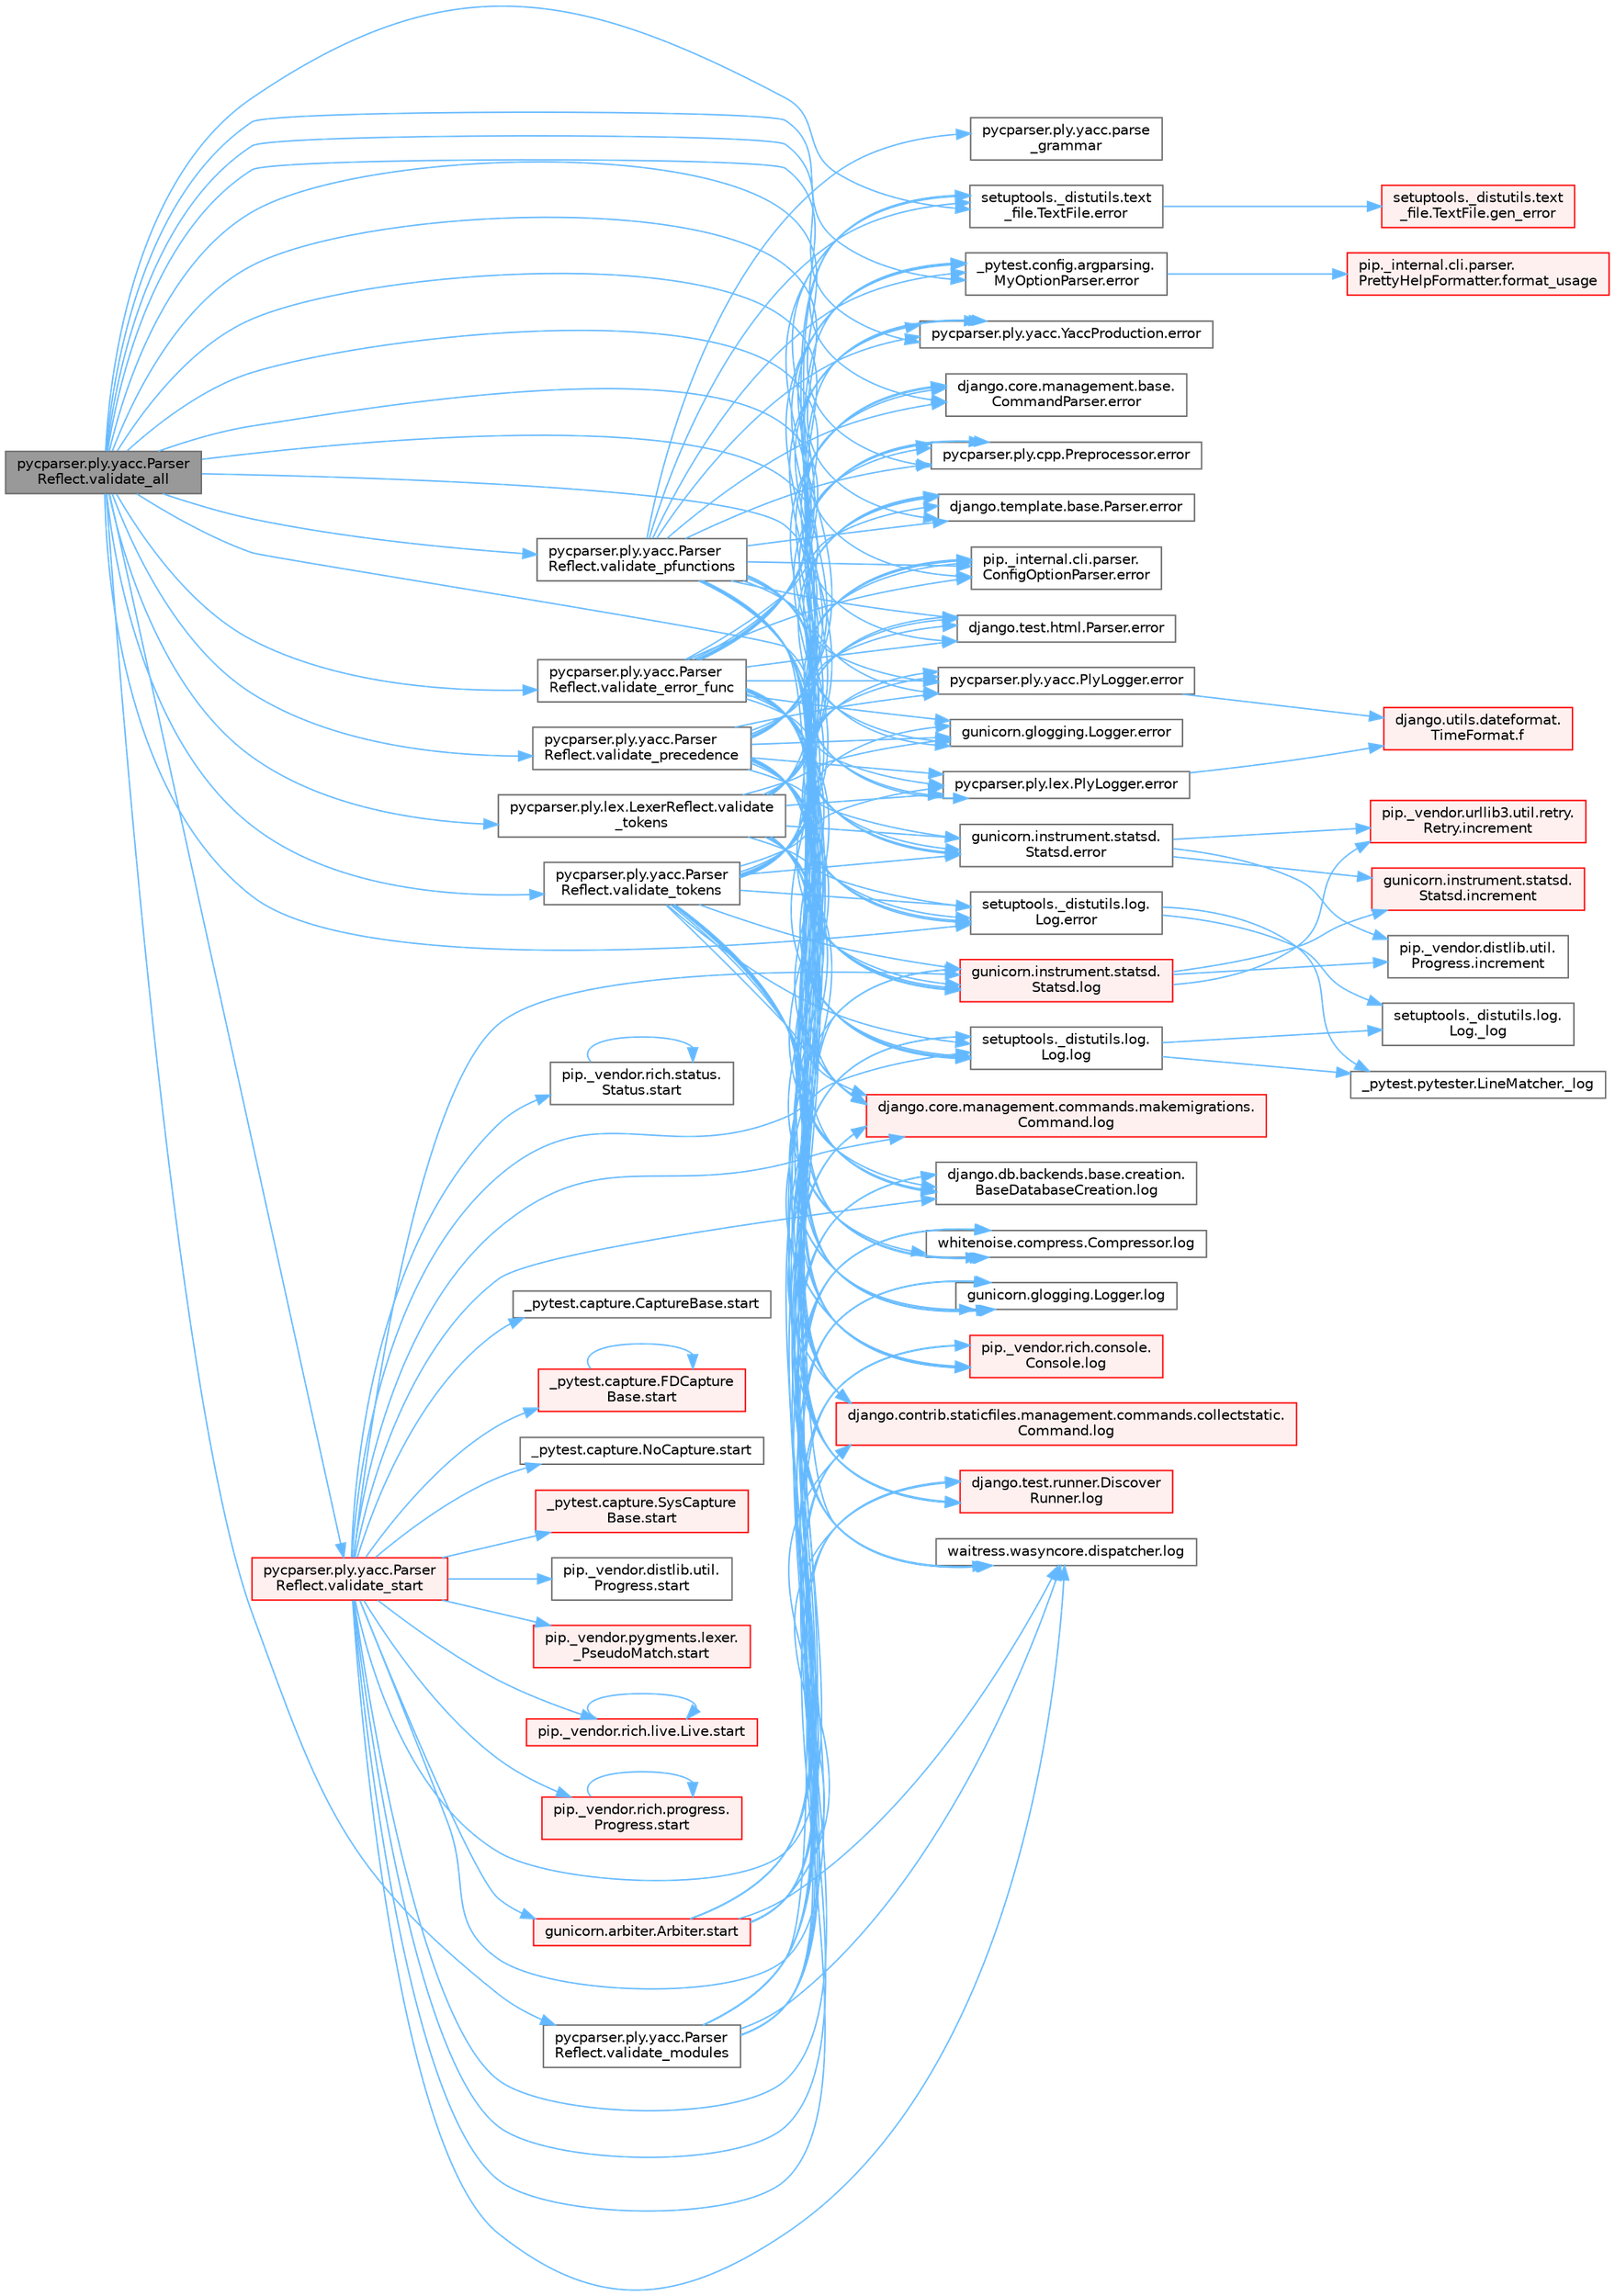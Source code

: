 digraph "pycparser.ply.yacc.ParserReflect.validate_all"
{
 // LATEX_PDF_SIZE
  bgcolor="transparent";
  edge [fontname=Helvetica,fontsize=10,labelfontname=Helvetica,labelfontsize=10];
  node [fontname=Helvetica,fontsize=10,shape=box,height=0.2,width=0.4];
  rankdir="LR";
  Node1 [id="Node000001",label="pycparser.ply.yacc.Parser\lReflect.validate_all",height=0.2,width=0.4,color="gray40", fillcolor="grey60", style="filled", fontcolor="black",tooltip=" "];
  Node1 -> Node2 [id="edge1_Node000001_Node000002",color="steelblue1",style="solid",tooltip=" "];
  Node2 [id="Node000002",label="_pytest.config.argparsing.\lMyOptionParser.error",height=0.2,width=0.4,color="grey40", fillcolor="white", style="filled",URL="$class__pytest_1_1config_1_1argparsing_1_1_my_option_parser.html#afa605e3b10b021d3192df596a2af55e4",tooltip=" "];
  Node2 -> Node3 [id="edge2_Node000002_Node000003",color="steelblue1",style="solid",tooltip=" "];
  Node3 [id="Node000003",label="pip._internal.cli.parser.\lPrettyHelpFormatter.format_usage",height=0.2,width=0.4,color="red", fillcolor="#FFF0F0", style="filled",URL="$classpip_1_1__internal_1_1cli_1_1parser_1_1_pretty_help_formatter.html#af51742b7ae0565bf16937b783af62fb1",tooltip=" "];
  Node1 -> Node5 [id="edge3_Node000001_Node000005",color="steelblue1",style="solid",tooltip=" "];
  Node5 [id="Node000005",label="django.core.management.base.\lCommandParser.error",height=0.2,width=0.4,color="grey40", fillcolor="white", style="filled",URL="$classdjango_1_1core_1_1management_1_1base_1_1_command_parser.html#a8f60524680d1e5c70de7800e59578073",tooltip=" "];
  Node1 -> Node6 [id="edge4_Node000001_Node000006",color="steelblue1",style="solid",tooltip=" "];
  Node6 [id="Node000006",label="django.template.base.Parser.error",height=0.2,width=0.4,color="grey40", fillcolor="white", style="filled",URL="$classdjango_1_1template_1_1base_1_1_parser.html#ad75d5d46d6b8210f6e4dbab08ed53012",tooltip=" "];
  Node1 -> Node7 [id="edge5_Node000001_Node000007",color="steelblue1",style="solid",tooltip=" "];
  Node7 [id="Node000007",label="django.test.html.Parser.error",height=0.2,width=0.4,color="grey40", fillcolor="white", style="filled",URL="$classdjango_1_1test_1_1html_1_1_parser.html#a458164a9296ceed891d67f5fca97ac67",tooltip=" "];
  Node1 -> Node8 [id="edge6_Node000001_Node000008",color="steelblue1",style="solid",tooltip=" "];
  Node8 [id="Node000008",label="gunicorn.glogging.Logger.error",height=0.2,width=0.4,color="grey40", fillcolor="white", style="filled",URL="$classgunicorn_1_1glogging_1_1_logger.html#aeecb84dbc46a550d08e0ae8618d8b72c",tooltip=" "];
  Node1 -> Node9 [id="edge7_Node000001_Node000009",color="steelblue1",style="solid",tooltip=" "];
  Node9 [id="Node000009",label="gunicorn.instrument.statsd.\lStatsd.error",height=0.2,width=0.4,color="grey40", fillcolor="white", style="filled",URL="$classgunicorn_1_1instrument_1_1statsd_1_1_statsd.html#a00ca379c910e5842719e48e617504c12",tooltip=" "];
  Node9 -> Node10 [id="edge8_Node000009_Node000010",color="steelblue1",style="solid",tooltip=" "];
  Node10 [id="Node000010",label="gunicorn.instrument.statsd.\lStatsd.increment",height=0.2,width=0.4,color="red", fillcolor="#FFF0F0", style="filled",URL="$classgunicorn_1_1instrument_1_1statsd_1_1_statsd.html#a5527687726a051a5182ee13a842b08fd",tooltip=" "];
  Node9 -> Node12 [id="edge9_Node000009_Node000012",color="steelblue1",style="solid",tooltip=" "];
  Node12 [id="Node000012",label="pip._vendor.distlib.util.\lProgress.increment",height=0.2,width=0.4,color="grey40", fillcolor="white", style="filled",URL="$classpip_1_1__vendor_1_1distlib_1_1util_1_1_progress.html#a197ffd4ac8a74898742a6cde5b4c5466",tooltip=" "];
  Node9 -> Node13 [id="edge10_Node000009_Node000013",color="steelblue1",style="solid",tooltip=" "];
  Node13 [id="Node000013",label="pip._vendor.urllib3.util.retry.\lRetry.increment",height=0.2,width=0.4,color="red", fillcolor="#FFF0F0", style="filled",URL="$classpip_1_1__vendor_1_1urllib3_1_1util_1_1retry_1_1_retry.html#a88dd993ccb2ef4b2bfa9ad0571374b12",tooltip=" "];
  Node1 -> Node3134 [id="edge11_Node000001_Node003134",color="steelblue1",style="solid",tooltip=" "];
  Node3134 [id="Node003134",label="pip._internal.cli.parser.\lConfigOptionParser.error",height=0.2,width=0.4,color="grey40", fillcolor="white", style="filled",URL="$classpip_1_1__internal_1_1cli_1_1parser_1_1_config_option_parser.html#a7f476706a72ac9c0f9862fff54f800b6",tooltip=" "];
  Node1 -> Node3135 [id="edge12_Node000001_Node003135",color="steelblue1",style="solid",tooltip=" "];
  Node3135 [id="Node003135",label="pycparser.ply.cpp.Preprocessor.error",height=0.2,width=0.4,color="grey40", fillcolor="white", style="filled",URL="$classpycparser_1_1ply_1_1cpp_1_1_preprocessor.html#a7e1ac62be845481431f1eba28c7c4dff",tooltip=" "];
  Node1 -> Node3136 [id="edge13_Node000001_Node003136",color="steelblue1",style="solid",tooltip=" "];
  Node3136 [id="Node003136",label="pycparser.ply.lex.PlyLogger.error",height=0.2,width=0.4,color="grey40", fillcolor="white", style="filled",URL="$classpycparser_1_1ply_1_1lex_1_1_ply_logger.html#acd6be9709e7b404943ae36e163141b25",tooltip=" "];
  Node3136 -> Node3137 [id="edge14_Node003136_Node003137",color="steelblue1",style="solid",tooltip=" "];
  Node3137 [id="Node003137",label="django.utils.dateformat.\lTimeFormat.f",height=0.2,width=0.4,color="red", fillcolor="#FFF0F0", style="filled",URL="$classdjango_1_1utils_1_1dateformat_1_1_time_format.html#a917dbc4f3103e5d9dd416fce475b48a8",tooltip=" "];
  Node1 -> Node3138 [id="edge15_Node000001_Node003138",color="steelblue1",style="solid",tooltip=" "];
  Node3138 [id="Node003138",label="pycparser.ply.yacc.PlyLogger.error",height=0.2,width=0.4,color="grey40", fillcolor="white", style="filled",URL="$classpycparser_1_1ply_1_1yacc_1_1_ply_logger.html#af6aeffc66660a97dae0fbedefc30be02",tooltip=" "];
  Node3138 -> Node3137 [id="edge16_Node003138_Node003137",color="steelblue1",style="solid",tooltip=" "];
  Node1 -> Node3139 [id="edge17_Node000001_Node003139",color="steelblue1",style="solid",tooltip=" "];
  Node3139 [id="Node003139",label="pycparser.ply.yacc.YaccProduction.error",height=0.2,width=0.4,color="grey40", fillcolor="white", style="filled",URL="$classpycparser_1_1ply_1_1yacc_1_1_yacc_production.html#afad8b69a6e498ad76e964d1d258fec4b",tooltip=" "];
  Node1 -> Node3140 [id="edge18_Node000001_Node003140",color="steelblue1",style="solid",tooltip=" "];
  Node3140 [id="Node003140",label="setuptools._distutils.log.\lLog.error",height=0.2,width=0.4,color="grey40", fillcolor="white", style="filled",URL="$classsetuptools_1_1__distutils_1_1log_1_1_log.html#a7bd864699d7c02ad3de0c09a76dee94f",tooltip=" "];
  Node3140 -> Node1288 [id="edge19_Node003140_Node001288",color="steelblue1",style="solid",tooltip=" "];
  Node1288 [id="Node001288",label="_pytest.pytester.LineMatcher._log",height=0.2,width=0.4,color="grey40", fillcolor="white", style="filled",URL="$class__pytest_1_1pytester_1_1_line_matcher.html#a8783ff706e976340d529c3c012831254",tooltip=" "];
  Node3140 -> Node1289 [id="edge20_Node003140_Node001289",color="steelblue1",style="solid",tooltip=" "];
  Node1289 [id="Node001289",label="setuptools._distutils.log.\lLog._log",height=0.2,width=0.4,color="grey40", fillcolor="white", style="filled",URL="$classsetuptools_1_1__distutils_1_1log_1_1_log.html#a4a1ffe6fd0ad53057d8ea48b2ca6e471",tooltip=" "];
  Node1 -> Node3141 [id="edge21_Node000001_Node003141",color="steelblue1",style="solid",tooltip=" "];
  Node3141 [id="Node003141",label="setuptools._distutils.text\l_file.TextFile.error",height=0.2,width=0.4,color="grey40", fillcolor="white", style="filled",URL="$classsetuptools_1_1__distutils_1_1text__file_1_1_text_file.html#a670e0e2eae86ae71f328552dfcf2f451",tooltip=" "];
  Node3141 -> Node2320 [id="edge22_Node003141_Node002320",color="steelblue1",style="solid",tooltip=" "];
  Node2320 [id="Node002320",label="setuptools._distutils.text\l_file.TextFile.gen_error",height=0.2,width=0.4,color="red", fillcolor="#FFF0F0", style="filled",URL="$classsetuptools_1_1__distutils_1_1text__file_1_1_text_file.html#a9991fa038bd382ef25b2e21b0dcc422d",tooltip=" "];
  Node1 -> Node4526 [id="edge23_Node000001_Node004526",color="steelblue1",style="solid",tooltip=" "];
  Node4526 [id="Node004526",label="pycparser.ply.yacc.Parser\lReflect.validate_error_func",height=0.2,width=0.4,color="grey40", fillcolor="white", style="filled",URL="$classpycparser_1_1ply_1_1yacc_1_1_parser_reflect.html#abb7904164b127d4246ed5a91ddf741a8",tooltip=" "];
  Node4526 -> Node2 [id="edge24_Node004526_Node000002",color="steelblue1",style="solid",tooltip=" "];
  Node4526 -> Node5 [id="edge25_Node004526_Node000005",color="steelblue1",style="solid",tooltip=" "];
  Node4526 -> Node6 [id="edge26_Node004526_Node000006",color="steelblue1",style="solid",tooltip=" "];
  Node4526 -> Node7 [id="edge27_Node004526_Node000007",color="steelblue1",style="solid",tooltip=" "];
  Node4526 -> Node8 [id="edge28_Node004526_Node000008",color="steelblue1",style="solid",tooltip=" "];
  Node4526 -> Node9 [id="edge29_Node004526_Node000009",color="steelblue1",style="solid",tooltip=" "];
  Node4526 -> Node3134 [id="edge30_Node004526_Node003134",color="steelblue1",style="solid",tooltip=" "];
  Node4526 -> Node3135 [id="edge31_Node004526_Node003135",color="steelblue1",style="solid",tooltip=" "];
  Node4526 -> Node3136 [id="edge32_Node004526_Node003136",color="steelblue1",style="solid",tooltip=" "];
  Node4526 -> Node3138 [id="edge33_Node004526_Node003138",color="steelblue1",style="solid",tooltip=" "];
  Node4526 -> Node3139 [id="edge34_Node004526_Node003139",color="steelblue1",style="solid",tooltip=" "];
  Node4526 -> Node3140 [id="edge35_Node004526_Node003140",color="steelblue1",style="solid",tooltip=" "];
  Node4526 -> Node3141 [id="edge36_Node004526_Node003141",color="steelblue1",style="solid",tooltip=" "];
  Node4526 -> Node1118 [id="edge37_Node004526_Node001118",color="steelblue1",style="solid",tooltip=" "];
  Node1118 [id="Node001118",label="django.contrib.staticfiles.management.commands.collectstatic.\lCommand.log",height=0.2,width=0.4,color="red", fillcolor="#FFF0F0", style="filled",URL="$classdjango_1_1contrib_1_1staticfiles_1_1management_1_1commands_1_1collectstatic_1_1_command.html#a0e93191b90ee0993e3286343d0b2de0e",tooltip=" "];
  Node4526 -> Node1120 [id="edge38_Node004526_Node001120",color="steelblue1",style="solid",tooltip=" "];
  Node1120 [id="Node001120",label="django.core.management.commands.makemigrations.\lCommand.log",height=0.2,width=0.4,color="red", fillcolor="#FFF0F0", style="filled",URL="$classdjango_1_1core_1_1management_1_1commands_1_1makemigrations_1_1_command.html#a0409d121552878a7416460dba8274880",tooltip=" "];
  Node4526 -> Node1122 [id="edge39_Node004526_Node001122",color="steelblue1",style="solid",tooltip=" "];
  Node1122 [id="Node001122",label="django.db.backends.base.creation.\lBaseDatabaseCreation.log",height=0.2,width=0.4,color="grey40", fillcolor="white", style="filled",URL="$classdjango_1_1db_1_1backends_1_1base_1_1creation_1_1_base_database_creation.html#ac297ec931db5ec68c271ec0d91be7183",tooltip=" "];
  Node4526 -> Node1123 [id="edge40_Node004526_Node001123",color="steelblue1",style="solid",tooltip=" "];
  Node1123 [id="Node001123",label="django.test.runner.Discover\lRunner.log",height=0.2,width=0.4,color="red", fillcolor="#FFF0F0", style="filled",URL="$classdjango_1_1test_1_1runner_1_1_discover_runner.html#af5ad8e2895b3f0c5e0a6d7113199d641",tooltip=" "];
  Node4526 -> Node1124 [id="edge41_Node004526_Node001124",color="steelblue1",style="solid",tooltip=" "];
  Node1124 [id="Node001124",label="gunicorn.glogging.Logger.log",height=0.2,width=0.4,color="grey40", fillcolor="white", style="filled",URL="$classgunicorn_1_1glogging_1_1_logger.html#ad6941dede526094643dd02c53c3449b0",tooltip=" "];
  Node4526 -> Node1125 [id="edge42_Node004526_Node001125",color="steelblue1",style="solid",tooltip=" "];
  Node1125 [id="Node001125",label="gunicorn.instrument.statsd.\lStatsd.log",height=0.2,width=0.4,color="red", fillcolor="#FFF0F0", style="filled",URL="$classgunicorn_1_1instrument_1_1statsd_1_1_statsd.html#ab99145cf0b7c66dbcebcbdcbd44b4953",tooltip=" "];
  Node1125 -> Node10 [id="edge43_Node001125_Node000010",color="steelblue1",style="solid",tooltip=" "];
  Node1125 -> Node12 [id="edge44_Node001125_Node000012",color="steelblue1",style="solid",tooltip=" "];
  Node1125 -> Node13 [id="edge45_Node001125_Node000013",color="steelblue1",style="solid",tooltip=" "];
  Node4526 -> Node1128 [id="edge46_Node004526_Node001128",color="steelblue1",style="solid",tooltip=" "];
  Node1128 [id="Node001128",label="pip._vendor.rich.console.\lConsole.log",height=0.2,width=0.4,color="red", fillcolor="#FFF0F0", style="filled",URL="$classpip_1_1__vendor_1_1rich_1_1console_1_1_console.html#af9c77e39f9413fc2b134c60cfa23b0f1",tooltip=" "];
  Node4526 -> Node1287 [id="edge47_Node004526_Node001287",color="steelblue1",style="solid",tooltip=" "];
  Node1287 [id="Node001287",label="setuptools._distutils.log.\lLog.log",height=0.2,width=0.4,color="grey40", fillcolor="white", style="filled",URL="$classsetuptools_1_1__distutils_1_1log_1_1_log.html#af651bf90098b3f6c9f3913b91f0eda70",tooltip=" "];
  Node1287 -> Node1288 [id="edge48_Node001287_Node001288",color="steelblue1",style="solid",tooltip=" "];
  Node1287 -> Node1289 [id="edge49_Node001287_Node001289",color="steelblue1",style="solid",tooltip=" "];
  Node4526 -> Node1290 [id="edge50_Node004526_Node001290",color="steelblue1",style="solid",tooltip=" "];
  Node1290 [id="Node001290",label="waitress.wasyncore.dispatcher.log",height=0.2,width=0.4,color="grey40", fillcolor="white", style="filled",URL="$classwaitress_1_1wasyncore_1_1dispatcher.html#ab4786338f40a0cf9e9df45b57d4c0a63",tooltip=" "];
  Node4526 -> Node1291 [id="edge51_Node004526_Node001291",color="steelblue1",style="solid",tooltip=" "];
  Node1291 [id="Node001291",label="whitenoise.compress.Compressor.log",height=0.2,width=0.4,color="grey40", fillcolor="white", style="filled",URL="$classwhitenoise_1_1compress_1_1_compressor.html#aa70a9f98a4387e4d394529c17cdbee27",tooltip=" "];
  Node1 -> Node4527 [id="edge52_Node000001_Node004527",color="steelblue1",style="solid",tooltip=" "];
  Node4527 [id="Node004527",label="pycparser.ply.yacc.Parser\lReflect.validate_modules",height=0.2,width=0.4,color="grey40", fillcolor="white", style="filled",URL="$classpycparser_1_1ply_1_1yacc_1_1_parser_reflect.html#a1674351043d19c724e814f88bcf98abb",tooltip=" "];
  Node4527 -> Node1118 [id="edge53_Node004527_Node001118",color="steelblue1",style="solid",tooltip=" "];
  Node4527 -> Node1120 [id="edge54_Node004527_Node001120",color="steelblue1",style="solid",tooltip=" "];
  Node4527 -> Node1122 [id="edge55_Node004527_Node001122",color="steelblue1",style="solid",tooltip=" "];
  Node4527 -> Node1123 [id="edge56_Node004527_Node001123",color="steelblue1",style="solid",tooltip=" "];
  Node4527 -> Node1124 [id="edge57_Node004527_Node001124",color="steelblue1",style="solid",tooltip=" "];
  Node4527 -> Node1125 [id="edge58_Node004527_Node001125",color="steelblue1",style="solid",tooltip=" "];
  Node4527 -> Node1128 [id="edge59_Node004527_Node001128",color="steelblue1",style="solid",tooltip=" "];
  Node4527 -> Node1287 [id="edge60_Node004527_Node001287",color="steelblue1",style="solid",tooltip=" "];
  Node4527 -> Node1290 [id="edge61_Node004527_Node001290",color="steelblue1",style="solid",tooltip=" "];
  Node4527 -> Node1291 [id="edge62_Node004527_Node001291",color="steelblue1",style="solid",tooltip=" "];
  Node1 -> Node4528 [id="edge63_Node000001_Node004528",color="steelblue1",style="solid",tooltip=" "];
  Node4528 [id="Node004528",label="pycparser.ply.yacc.Parser\lReflect.validate_pfunctions",height=0.2,width=0.4,color="grey40", fillcolor="white", style="filled",URL="$classpycparser_1_1ply_1_1yacc_1_1_parser_reflect.html#ad6caed0ceb47c1d26816271401d68b32",tooltip=" "];
  Node4528 -> Node2 [id="edge64_Node004528_Node000002",color="steelblue1",style="solid",tooltip=" "];
  Node4528 -> Node5 [id="edge65_Node004528_Node000005",color="steelblue1",style="solid",tooltip=" "];
  Node4528 -> Node6 [id="edge66_Node004528_Node000006",color="steelblue1",style="solid",tooltip=" "];
  Node4528 -> Node7 [id="edge67_Node004528_Node000007",color="steelblue1",style="solid",tooltip=" "];
  Node4528 -> Node8 [id="edge68_Node004528_Node000008",color="steelblue1",style="solid",tooltip=" "];
  Node4528 -> Node9 [id="edge69_Node004528_Node000009",color="steelblue1",style="solid",tooltip=" "];
  Node4528 -> Node3134 [id="edge70_Node004528_Node003134",color="steelblue1",style="solid",tooltip=" "];
  Node4528 -> Node3135 [id="edge71_Node004528_Node003135",color="steelblue1",style="solid",tooltip=" "];
  Node4528 -> Node3136 [id="edge72_Node004528_Node003136",color="steelblue1",style="solid",tooltip=" "];
  Node4528 -> Node3138 [id="edge73_Node004528_Node003138",color="steelblue1",style="solid",tooltip=" "];
  Node4528 -> Node3139 [id="edge74_Node004528_Node003139",color="steelblue1",style="solid",tooltip=" "];
  Node4528 -> Node3140 [id="edge75_Node004528_Node003140",color="steelblue1",style="solid",tooltip=" "];
  Node4528 -> Node3141 [id="edge76_Node004528_Node003141",color="steelblue1",style="solid",tooltip=" "];
  Node4528 -> Node1118 [id="edge77_Node004528_Node001118",color="steelblue1",style="solid",tooltip=" "];
  Node4528 -> Node1120 [id="edge78_Node004528_Node001120",color="steelblue1",style="solid",tooltip=" "];
  Node4528 -> Node1122 [id="edge79_Node004528_Node001122",color="steelblue1",style="solid",tooltip=" "];
  Node4528 -> Node1123 [id="edge80_Node004528_Node001123",color="steelblue1",style="solid",tooltip=" "];
  Node4528 -> Node1124 [id="edge81_Node004528_Node001124",color="steelblue1",style="solid",tooltip=" "];
  Node4528 -> Node1125 [id="edge82_Node004528_Node001125",color="steelblue1",style="solid",tooltip=" "];
  Node4528 -> Node1128 [id="edge83_Node004528_Node001128",color="steelblue1",style="solid",tooltip=" "];
  Node4528 -> Node1287 [id="edge84_Node004528_Node001287",color="steelblue1",style="solid",tooltip=" "];
  Node4528 -> Node1290 [id="edge85_Node004528_Node001290",color="steelblue1",style="solid",tooltip=" "];
  Node4528 -> Node1291 [id="edge86_Node004528_Node001291",color="steelblue1",style="solid",tooltip=" "];
  Node4528 -> Node4529 [id="edge87_Node004528_Node004529",color="steelblue1",style="solid",tooltip=" "];
  Node4529 [id="Node004529",label="pycparser.ply.yacc.parse\l_grammar",height=0.2,width=0.4,color="grey40", fillcolor="white", style="filled",URL="$namespacepycparser_1_1ply_1_1yacc.html#acc8ff811f7c18905b7d7565aae04bb14",tooltip=" "];
  Node1 -> Node4530 [id="edge88_Node000001_Node004530",color="steelblue1",style="solid",tooltip=" "];
  Node4530 [id="Node004530",label="pycparser.ply.yacc.Parser\lReflect.validate_precedence",height=0.2,width=0.4,color="grey40", fillcolor="white", style="filled",URL="$classpycparser_1_1ply_1_1yacc_1_1_parser_reflect.html#a21d35acc015ce3c629247dc491dd9d20",tooltip=" "];
  Node4530 -> Node2 [id="edge89_Node004530_Node000002",color="steelblue1",style="solid",tooltip=" "];
  Node4530 -> Node5 [id="edge90_Node004530_Node000005",color="steelblue1",style="solid",tooltip=" "];
  Node4530 -> Node6 [id="edge91_Node004530_Node000006",color="steelblue1",style="solid",tooltip=" "];
  Node4530 -> Node7 [id="edge92_Node004530_Node000007",color="steelblue1",style="solid",tooltip=" "];
  Node4530 -> Node8 [id="edge93_Node004530_Node000008",color="steelblue1",style="solid",tooltip=" "];
  Node4530 -> Node9 [id="edge94_Node004530_Node000009",color="steelblue1",style="solid",tooltip=" "];
  Node4530 -> Node3134 [id="edge95_Node004530_Node003134",color="steelblue1",style="solid",tooltip=" "];
  Node4530 -> Node3135 [id="edge96_Node004530_Node003135",color="steelblue1",style="solid",tooltip=" "];
  Node4530 -> Node3136 [id="edge97_Node004530_Node003136",color="steelblue1",style="solid",tooltip=" "];
  Node4530 -> Node3138 [id="edge98_Node004530_Node003138",color="steelblue1",style="solid",tooltip=" "];
  Node4530 -> Node3139 [id="edge99_Node004530_Node003139",color="steelblue1",style="solid",tooltip=" "];
  Node4530 -> Node3140 [id="edge100_Node004530_Node003140",color="steelblue1",style="solid",tooltip=" "];
  Node4530 -> Node3141 [id="edge101_Node004530_Node003141",color="steelblue1",style="solid",tooltip=" "];
  Node4530 -> Node1118 [id="edge102_Node004530_Node001118",color="steelblue1",style="solid",tooltip=" "];
  Node4530 -> Node1120 [id="edge103_Node004530_Node001120",color="steelblue1",style="solid",tooltip=" "];
  Node4530 -> Node1122 [id="edge104_Node004530_Node001122",color="steelblue1",style="solid",tooltip=" "];
  Node4530 -> Node1123 [id="edge105_Node004530_Node001123",color="steelblue1",style="solid",tooltip=" "];
  Node4530 -> Node1124 [id="edge106_Node004530_Node001124",color="steelblue1",style="solid",tooltip=" "];
  Node4530 -> Node1125 [id="edge107_Node004530_Node001125",color="steelblue1",style="solid",tooltip=" "];
  Node4530 -> Node1128 [id="edge108_Node004530_Node001128",color="steelblue1",style="solid",tooltip=" "];
  Node4530 -> Node1287 [id="edge109_Node004530_Node001287",color="steelblue1",style="solid",tooltip=" "];
  Node4530 -> Node1290 [id="edge110_Node004530_Node001290",color="steelblue1",style="solid",tooltip=" "];
  Node4530 -> Node1291 [id="edge111_Node004530_Node001291",color="steelblue1",style="solid",tooltip=" "];
  Node1 -> Node4531 [id="edge112_Node000001_Node004531",color="steelblue1",style="solid",tooltip=" "];
  Node4531 [id="Node004531",label="pycparser.ply.yacc.Parser\lReflect.validate_start",height=0.2,width=0.4,color="red", fillcolor="#FFF0F0", style="filled",URL="$classpycparser_1_1ply_1_1yacc_1_1_parser_reflect.html#a5f433e8fcd5e9bd8361b6be3458e8b7f",tooltip=" "];
  Node4531 -> Node1118 [id="edge113_Node004531_Node001118",color="steelblue1",style="solid",tooltip=" "];
  Node4531 -> Node1120 [id="edge114_Node004531_Node001120",color="steelblue1",style="solid",tooltip=" "];
  Node4531 -> Node1122 [id="edge115_Node004531_Node001122",color="steelblue1",style="solid",tooltip=" "];
  Node4531 -> Node1123 [id="edge116_Node004531_Node001123",color="steelblue1",style="solid",tooltip=" "];
  Node4531 -> Node1124 [id="edge117_Node004531_Node001124",color="steelblue1",style="solid",tooltip=" "];
  Node4531 -> Node1125 [id="edge118_Node004531_Node001125",color="steelblue1",style="solid",tooltip=" "];
  Node4531 -> Node1128 [id="edge119_Node004531_Node001128",color="steelblue1",style="solid",tooltip=" "];
  Node4531 -> Node1287 [id="edge120_Node004531_Node001287",color="steelblue1",style="solid",tooltip=" "];
  Node4531 -> Node1290 [id="edge121_Node004531_Node001290",color="steelblue1",style="solid",tooltip=" "];
  Node4531 -> Node1291 [id="edge122_Node004531_Node001291",color="steelblue1",style="solid",tooltip=" "];
  Node4531 -> Node1282 [id="edge123_Node004531_Node001282",color="steelblue1",style="solid",tooltip=" "];
  Node1282 [id="Node001282",label="_pytest.capture.CaptureBase.start",height=0.2,width=0.4,color="grey40", fillcolor="white", style="filled",URL="$class__pytest_1_1capture_1_1_capture_base.html#aa950255d21f396239be8f4f8ce14e8c9",tooltip=" "];
  Node4531 -> Node1283 [id="edge124_Node004531_Node001283",color="steelblue1",style="solid",tooltip=" "];
  Node1283 [id="Node001283",label="_pytest.capture.FDCapture\lBase.start",height=0.2,width=0.4,color="red", fillcolor="#FFF0F0", style="filled",URL="$class__pytest_1_1capture_1_1_f_d_capture_base.html#a2222a82f00c20f3946eaa6d6830b2acb",tooltip=" "];
  Node1283 -> Node1283 [id="edge125_Node001283_Node001283",color="steelblue1",style="solid",tooltip=" "];
  Node4531 -> Node1284 [id="edge126_Node004531_Node001284",color="steelblue1",style="solid",tooltip=" "];
  Node1284 [id="Node001284",label="_pytest.capture.NoCapture.start",height=0.2,width=0.4,color="grey40", fillcolor="white", style="filled",URL="$class__pytest_1_1capture_1_1_no_capture.html#a4bf9401cf575894cabf249a3d0d358e1",tooltip=" "];
  Node4531 -> Node1285 [id="edge127_Node004531_Node001285",color="steelblue1",style="solid",tooltip=" "];
  Node1285 [id="Node001285",label="_pytest.capture.SysCapture\lBase.start",height=0.2,width=0.4,color="red", fillcolor="#FFF0F0", style="filled",URL="$class__pytest_1_1capture_1_1_sys_capture_base.html#a6b073e20650b42405958221a49a44f1b",tooltip=" "];
  Node4531 -> Node1286 [id="edge128_Node004531_Node001286",color="steelblue1",style="solid",tooltip=" "];
  Node1286 [id="Node001286",label="gunicorn.arbiter.Arbiter.start",height=0.2,width=0.4,color="red", fillcolor="#FFF0F0", style="filled",URL="$classgunicorn_1_1arbiter_1_1_arbiter.html#a9abc475f491622dde84515bdde802f2e",tooltip=" "];
  Node1286 -> Node1118 [id="edge129_Node001286_Node001118",color="steelblue1",style="solid",tooltip=" "];
  Node1286 -> Node1120 [id="edge130_Node001286_Node001120",color="steelblue1",style="solid",tooltip=" "];
  Node1286 -> Node1122 [id="edge131_Node001286_Node001122",color="steelblue1",style="solid",tooltip=" "];
  Node1286 -> Node1123 [id="edge132_Node001286_Node001123",color="steelblue1",style="solid",tooltip=" "];
  Node1286 -> Node1124 [id="edge133_Node001286_Node001124",color="steelblue1",style="solid",tooltip=" "];
  Node1286 -> Node1125 [id="edge134_Node001286_Node001125",color="steelblue1",style="solid",tooltip=" "];
  Node1286 -> Node1128 [id="edge135_Node001286_Node001128",color="steelblue1",style="solid",tooltip=" "];
  Node1286 -> Node1287 [id="edge136_Node001286_Node001287",color="steelblue1",style="solid",tooltip=" "];
  Node1286 -> Node1290 [id="edge137_Node001286_Node001290",color="steelblue1",style="solid",tooltip=" "];
  Node1286 -> Node1291 [id="edge138_Node001286_Node001291",color="steelblue1",style="solid",tooltip=" "];
  Node4531 -> Node1293 [id="edge139_Node004531_Node001293",color="steelblue1",style="solid",tooltip=" "];
  Node1293 [id="Node001293",label="pip._vendor.distlib.util.\lProgress.start",height=0.2,width=0.4,color="grey40", fillcolor="white", style="filled",URL="$classpip_1_1__vendor_1_1distlib_1_1util_1_1_progress.html#ac37fb847f1e87d43ede785ef076f64c4",tooltip=" "];
  Node4531 -> Node1294 [id="edge140_Node004531_Node001294",color="steelblue1",style="solid",tooltip=" "];
  Node1294 [id="Node001294",label="pip._vendor.pygments.lexer.\l_PseudoMatch.start",height=0.2,width=0.4,color="red", fillcolor="#FFF0F0", style="filled",URL="$classpip_1_1__vendor_1_1pygments_1_1lexer_1_1___pseudo_match.html#a0dab1b29c0e2ed959d3494125b5a1bdc",tooltip=" "];
  Node4531 -> Node1295 [id="edge141_Node004531_Node001295",color="steelblue1",style="solid",tooltip=" "];
  Node1295 [id="Node001295",label="pip._vendor.rich.live.Live.start",height=0.2,width=0.4,color="red", fillcolor="#FFF0F0", style="filled",URL="$classpip_1_1__vendor_1_1rich_1_1live_1_1_live.html#a7216ec35a1494a83ed749407ef4e0c40",tooltip=" "];
  Node1295 -> Node1295 [id="edge142_Node001295_Node001295",color="steelblue1",style="solid",tooltip=" "];
  Node4531 -> Node3800 [id="edge143_Node004531_Node003800",color="steelblue1",style="solid",tooltip=" "];
  Node3800 [id="Node003800",label="pip._vendor.rich.progress.\lProgress.start",height=0.2,width=0.4,color="red", fillcolor="#FFF0F0", style="filled",URL="$classpip_1_1__vendor_1_1rich_1_1progress_1_1_progress.html#ad90c9b221cd715a310f6421a8fbe9f91",tooltip=" "];
  Node3800 -> Node3800 [id="edge144_Node003800_Node003800",color="steelblue1",style="solid",tooltip=" "];
  Node4531 -> Node3801 [id="edge145_Node004531_Node003801",color="steelblue1",style="solid",tooltip=" "];
  Node3801 [id="Node003801",label="pip._vendor.rich.status.\lStatus.start",height=0.2,width=0.4,color="grey40", fillcolor="white", style="filled",URL="$classpip_1_1__vendor_1_1rich_1_1status_1_1_status.html#a154230e1d72001e5b9423fe730477b50",tooltip=" "];
  Node3801 -> Node3801 [id="edge146_Node003801_Node003801",color="steelblue1",style="solid",tooltip=" "];
  Node1 -> Node4532 [id="edge147_Node000001_Node004532",color="steelblue1",style="solid",tooltip=" "];
  Node4532 [id="Node004532",label="pycparser.ply.lex.LexerReflect.validate\l_tokens",height=0.2,width=0.4,color="grey40", fillcolor="white", style="filled",URL="$classpycparser_1_1ply_1_1lex_1_1_lexer_reflect.html#a4bdc9e539877f748edefcd978105615b",tooltip=" "];
  Node4532 -> Node2 [id="edge148_Node004532_Node000002",color="steelblue1",style="solid",tooltip=" "];
  Node4532 -> Node5 [id="edge149_Node004532_Node000005",color="steelblue1",style="solid",tooltip=" "];
  Node4532 -> Node6 [id="edge150_Node004532_Node000006",color="steelblue1",style="solid",tooltip=" "];
  Node4532 -> Node7 [id="edge151_Node004532_Node000007",color="steelblue1",style="solid",tooltip=" "];
  Node4532 -> Node8 [id="edge152_Node004532_Node000008",color="steelblue1",style="solid",tooltip=" "];
  Node4532 -> Node9 [id="edge153_Node004532_Node000009",color="steelblue1",style="solid",tooltip=" "];
  Node4532 -> Node3134 [id="edge154_Node004532_Node003134",color="steelblue1",style="solid",tooltip=" "];
  Node4532 -> Node3135 [id="edge155_Node004532_Node003135",color="steelblue1",style="solid",tooltip=" "];
  Node4532 -> Node3136 [id="edge156_Node004532_Node003136",color="steelblue1",style="solid",tooltip=" "];
  Node4532 -> Node3138 [id="edge157_Node004532_Node003138",color="steelblue1",style="solid",tooltip=" "];
  Node4532 -> Node3139 [id="edge158_Node004532_Node003139",color="steelblue1",style="solid",tooltip=" "];
  Node4532 -> Node3140 [id="edge159_Node004532_Node003140",color="steelblue1",style="solid",tooltip=" "];
  Node4532 -> Node3141 [id="edge160_Node004532_Node003141",color="steelblue1",style="solid",tooltip=" "];
  Node4532 -> Node1118 [id="edge161_Node004532_Node001118",color="steelblue1",style="solid",tooltip=" "];
  Node4532 -> Node1120 [id="edge162_Node004532_Node001120",color="steelblue1",style="solid",tooltip=" "];
  Node4532 -> Node1122 [id="edge163_Node004532_Node001122",color="steelblue1",style="solid",tooltip=" "];
  Node4532 -> Node1123 [id="edge164_Node004532_Node001123",color="steelblue1",style="solid",tooltip=" "];
  Node4532 -> Node1124 [id="edge165_Node004532_Node001124",color="steelblue1",style="solid",tooltip=" "];
  Node4532 -> Node1125 [id="edge166_Node004532_Node001125",color="steelblue1",style="solid",tooltip=" "];
  Node4532 -> Node1128 [id="edge167_Node004532_Node001128",color="steelblue1",style="solid",tooltip=" "];
  Node4532 -> Node1287 [id="edge168_Node004532_Node001287",color="steelblue1",style="solid",tooltip=" "];
  Node4532 -> Node1290 [id="edge169_Node004532_Node001290",color="steelblue1",style="solid",tooltip=" "];
  Node4532 -> Node1291 [id="edge170_Node004532_Node001291",color="steelblue1",style="solid",tooltip=" "];
  Node1 -> Node4533 [id="edge171_Node000001_Node004533",color="steelblue1",style="solid",tooltip=" "];
  Node4533 [id="Node004533",label="pycparser.ply.yacc.Parser\lReflect.validate_tokens",height=0.2,width=0.4,color="grey40", fillcolor="white", style="filled",URL="$classpycparser_1_1ply_1_1yacc_1_1_parser_reflect.html#a8fc22ab3debc6125e0b5cd26910f94f4",tooltip=" "];
  Node4533 -> Node2 [id="edge172_Node004533_Node000002",color="steelblue1",style="solid",tooltip=" "];
  Node4533 -> Node5 [id="edge173_Node004533_Node000005",color="steelblue1",style="solid",tooltip=" "];
  Node4533 -> Node6 [id="edge174_Node004533_Node000006",color="steelblue1",style="solid",tooltip=" "];
  Node4533 -> Node7 [id="edge175_Node004533_Node000007",color="steelblue1",style="solid",tooltip=" "];
  Node4533 -> Node8 [id="edge176_Node004533_Node000008",color="steelblue1",style="solid",tooltip=" "];
  Node4533 -> Node9 [id="edge177_Node004533_Node000009",color="steelblue1",style="solid",tooltip=" "];
  Node4533 -> Node3134 [id="edge178_Node004533_Node003134",color="steelblue1",style="solid",tooltip=" "];
  Node4533 -> Node3135 [id="edge179_Node004533_Node003135",color="steelblue1",style="solid",tooltip=" "];
  Node4533 -> Node3136 [id="edge180_Node004533_Node003136",color="steelblue1",style="solid",tooltip=" "];
  Node4533 -> Node3138 [id="edge181_Node004533_Node003138",color="steelblue1",style="solid",tooltip=" "];
  Node4533 -> Node3139 [id="edge182_Node004533_Node003139",color="steelblue1",style="solid",tooltip=" "];
  Node4533 -> Node3140 [id="edge183_Node004533_Node003140",color="steelblue1",style="solid",tooltip=" "];
  Node4533 -> Node3141 [id="edge184_Node004533_Node003141",color="steelblue1",style="solid",tooltip=" "];
  Node4533 -> Node1118 [id="edge185_Node004533_Node001118",color="steelblue1",style="solid",tooltip=" "];
  Node4533 -> Node1120 [id="edge186_Node004533_Node001120",color="steelblue1",style="solid",tooltip=" "];
  Node4533 -> Node1122 [id="edge187_Node004533_Node001122",color="steelblue1",style="solid",tooltip=" "];
  Node4533 -> Node1123 [id="edge188_Node004533_Node001123",color="steelblue1",style="solid",tooltip=" "];
  Node4533 -> Node1124 [id="edge189_Node004533_Node001124",color="steelblue1",style="solid",tooltip=" "];
  Node4533 -> Node1125 [id="edge190_Node004533_Node001125",color="steelblue1",style="solid",tooltip=" "];
  Node4533 -> Node1128 [id="edge191_Node004533_Node001128",color="steelblue1",style="solid",tooltip=" "];
  Node4533 -> Node1287 [id="edge192_Node004533_Node001287",color="steelblue1",style="solid",tooltip=" "];
  Node4533 -> Node1290 [id="edge193_Node004533_Node001290",color="steelblue1",style="solid",tooltip=" "];
  Node4533 -> Node1291 [id="edge194_Node004533_Node001291",color="steelblue1",style="solid",tooltip=" "];
}
